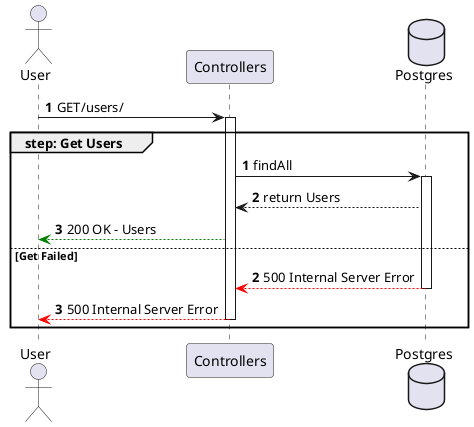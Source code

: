 @startuml getUsers

actor User
participant Controllers
database Postgres

autonumber
User -> Controllers ++: GET/users/
autonumber 1
group step: Get Users
    Controllers -> Postgres ++: findAll
    Postgres --> Controllers: return Users
    Controllers --[#green]> User : 200 OK - Users
else Get Failed
    autonumber 2
    Postgres --[#red]> Controllers --: 500 Internal Server Error
    Controllers --[#red]> User --: 500 Internal Server Error
end

@enduml